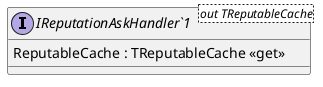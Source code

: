 @startuml
interface "IReputationAskHandler`1"<out TReputableCache> {
    ReputableCache : TReputableCache <<get>>
}
@enduml

